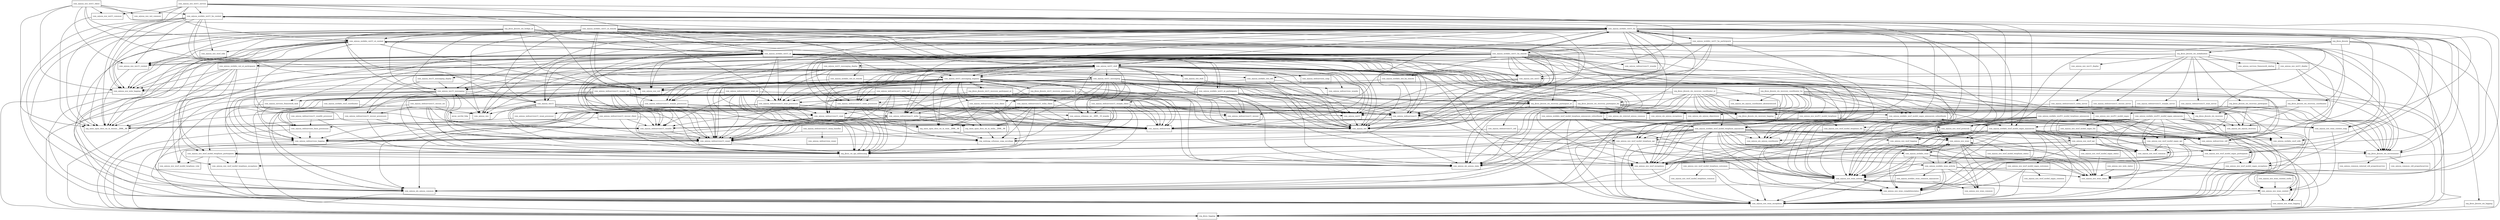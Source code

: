 digraph jbossxts_4_17_21_Final_redhat_2_package_dependencies {
  node [shape = box, fontsize=10.0];
  com_arjuna_mw_wsas -> com_arjuna_mw_wsas_activity;
  com_arjuna_mw_wsas -> com_arjuna_mw_wsas_common;
  com_arjuna_mw_wsas -> com_arjuna_mw_wsas_completionstatus;
  com_arjuna_mw_wsas -> com_arjuna_mw_wsas_exceptions;
  com_arjuna_mw_wsas -> com_arjuna_mw_wsas_status;
  com_arjuna_mw_wsas -> com_arjuna_mwlabs_wsas;
  com_arjuna_mw_wsas_activity -> com_arjuna_mw_wsas_completionstatus;
  com_arjuna_mw_wsas_activity -> com_arjuna_mw_wsas_context;
  com_arjuna_mw_wsas_activity -> com_arjuna_mw_wsas_exceptions;
  com_arjuna_mw_wsas_context -> com_arjuna_mw_wsas;
  com_arjuna_mw_wsas_context -> com_arjuna_mw_wsas_activity;
  com_arjuna_mw_wsas_context -> com_arjuna_mw_wsas_exceptions;
  com_arjuna_mw_wsas_context -> com_arjuna_mw_wsas_logging;
  com_arjuna_mw_wsas_context_corba -> com_arjuna_mw_wsas_context;
  com_arjuna_mw_wsas_context_soap -> com_arjuna_mw_wsas_context;
  com_arjuna_mw_wsas_logging -> org_jboss_logging;
  com_arjuna_mw_wsc11_context -> org_oasis_open_docs_ws_tx_wscoor__2006__06;
  com_arjuna_mw_wsc11_deploy -> com_arjuna_mw_wscf_protocols;
  com_arjuna_mw_wscf_api -> com_arjuna_mw_wsas_activity;
  com_arjuna_mw_wscf_api -> com_arjuna_mw_wsas_completionstatus;
  com_arjuna_mw_wscf_api -> com_arjuna_mw_wsas_exceptions;
  com_arjuna_mw_wscf_api -> com_arjuna_mw_wsas_status;
  com_arjuna_mw_wscf_api -> com_arjuna_mw_wscf_common;
  com_arjuna_mw_wscf_api -> com_arjuna_mw_wscf_exceptions;
  com_arjuna_mw_wscf_exceptions -> com_arjuna_mw_wsas_exceptions;
  com_arjuna_mw_wscf_logging -> com_arjuna_ats_arjuna_common;
  com_arjuna_mw_wscf_logging -> org_jboss_logging;
  com_arjuna_mw_wscf_model_sagas_api -> com_arjuna_mw_wsas_activity;
  com_arjuna_mw_wscf_model_sagas_api -> com_arjuna_mw_wsas_exceptions;
  com_arjuna_mw_wscf_model_sagas_api -> com_arjuna_mw_wsas_status;
  com_arjuna_mw_wscf_model_sagas_api -> com_arjuna_mw_wscf_common;
  com_arjuna_mw_wscf_model_sagas_api -> com_arjuna_mw_wscf_exceptions;
  com_arjuna_mw_wscf_model_sagas_api -> com_arjuna_mw_wscf_model_sagas_exceptions;
  com_arjuna_mw_wscf_model_sagas_api -> com_arjuna_mw_wscf_model_sagas_participants;
  com_arjuna_mw_wscf_model_sagas_exceptions -> com_arjuna_mw_wsas_exceptions;
  com_arjuna_mw_wscf_model_sagas_hls -> com_arjuna_mw_wsas_activity;
  com_arjuna_mw_wscf_model_sagas_hls -> com_arjuna_mw_wscf_api;
  com_arjuna_mw_wscf_model_sagas_hls -> com_arjuna_mw_wscf_model_sagas_api;
  com_arjuna_mw_wscf_model_sagas_outcomes -> com_arjuna_mw_wsas_activity;
  com_arjuna_mw_wscf_model_sagas_outcomes -> com_arjuna_mw_wsas_completionstatus;
  com_arjuna_mw_wscf_model_sagas_outcomes -> com_arjuna_mw_wsas_exceptions;
  com_arjuna_mw_wscf_model_sagas_outcomes -> com_arjuna_mw_wscf_model_sagas_common;
  com_arjuna_mw_wscf_model_sagas_participants -> com_arjuna_ats_arjuna_state;
  com_arjuna_mw_wscf_model_sagas_participants -> com_arjuna_mw_wsas_exceptions;
  com_arjuna_mw_wscf_model_sagas_participants -> com_arjuna_mw_wscf_exceptions;
  com_arjuna_mw_wscf_model_sagas_participants -> com_arjuna_mw_wscf_model_sagas_exceptions;
  com_arjuna_mw_wscf_model_sagas_status -> com_arjuna_mw_wsas_status;
  com_arjuna_mw_wscf_model_twophase_api -> com_arjuna_mw_wsas_activity;
  com_arjuna_mw_wscf_model_twophase_api -> com_arjuna_mw_wsas_exceptions;
  com_arjuna_mw_wscf_model_twophase_api -> com_arjuna_mw_wsas_status;
  com_arjuna_mw_wscf_model_twophase_api -> com_arjuna_mw_wscf_common;
  com_arjuna_mw_wscf_model_twophase_api -> com_arjuna_mw_wscf_exceptions;
  com_arjuna_mw_wscf_model_twophase_api -> com_arjuna_mw_wscf_model_twophase_exceptions;
  com_arjuna_mw_wscf_model_twophase_api -> com_arjuna_mw_wscf_model_twophase_participants;
  com_arjuna_mw_wscf_model_twophase_exceptions -> com_arjuna_mw_wsas_exceptions;
  com_arjuna_mw_wscf_model_twophase_hls -> com_arjuna_mw_wsas_activity;
  com_arjuna_mw_wscf_model_twophase_hls -> com_arjuna_mw_wscf_api;
  com_arjuna_mw_wscf_model_twophase_hls -> com_arjuna_mw_wscf_model_twophase_api;
  com_arjuna_mw_wscf_model_twophase_outcomes -> com_arjuna_mw_wsas_activity;
  com_arjuna_mw_wscf_model_twophase_outcomes -> com_arjuna_mw_wsas_completionstatus;
  com_arjuna_mw_wscf_model_twophase_outcomes -> com_arjuna_mw_wsas_exceptions;
  com_arjuna_mw_wscf_model_twophase_outcomes -> com_arjuna_mw_wscf_model_twophase_common;
  com_arjuna_mw_wscf_model_twophase_participants -> com_arjuna_ats_arjuna_state;
  com_arjuna_mw_wscf_model_twophase_participants -> com_arjuna_mw_wsas_exceptions;
  com_arjuna_mw_wscf_model_twophase_participants -> com_arjuna_mw_wscf_exceptions;
  com_arjuna_mw_wscf_model_twophase_participants -> com_arjuna_mw_wscf_model_twophase_exceptions;
  com_arjuna_mw_wscf_model_twophase_participants -> com_arjuna_mw_wscf_model_twophase_vote;
  com_arjuna_mw_wscf_model_twophase_status -> com_arjuna_mw_wsas_status;
  com_arjuna_mw_wscf_protocols -> com_arjuna_mw_wscf_exceptions;
  com_arjuna_mw_wscf_protocols -> com_arjuna_mw_wscf_logging;
  com_arjuna_mw_wscf_protocols -> com_arjuna_mwlabs_wscf_utils;
  com_arjuna_mw_wscf_protocols -> org_jboss_jbossts_xts_environment;
  com_arjuna_mw_wscf11_model_sagas -> com_arjuna_mw_wsas_exceptions;
  com_arjuna_mw_wscf11_model_sagas -> com_arjuna_mw_wscf_exceptions;
  com_arjuna_mw_wscf11_model_sagas -> com_arjuna_mw_wscf_model_sagas_api;
  com_arjuna_mw_wscf11_model_sagas -> com_arjuna_mw_wscf_model_sagas_hls;
  com_arjuna_mw_wscf11_model_sagas -> com_arjuna_mw_wscf_protocols;
  com_arjuna_mw_wscf11_model_twophase -> com_arjuna_mw_wsas_exceptions;
  com_arjuna_mw_wscf11_model_twophase -> com_arjuna_mw_wscf_exceptions;
  com_arjuna_mw_wscf11_model_twophase -> com_arjuna_mw_wscf_model_twophase_api;
  com_arjuna_mw_wscf11_model_twophase -> com_arjuna_mw_wscf_model_twophase_hls;
  com_arjuna_mw_wscf11_model_twophase -> com_arjuna_mw_wscf_protocols;
  com_arjuna_mw_wst11 -> com_arjuna_mw_wst;
  com_arjuna_mw_wst11 -> com_arjuna_wst;
  com_arjuna_mw_wst11 -> com_arjuna_wst11;
  com_arjuna_mw_wst11_client -> com_arjuna_mw_wsc11_context;
  com_arjuna_mw_wst11_client -> com_arjuna_mw_wst;
  com_arjuna_mw_wst11_client -> com_arjuna_mw_wst_common;
  com_arjuna_mw_wst11_client -> com_arjuna_mw_wst11;
  com_arjuna_mw_wst11_client -> com_arjuna_mw_wst11_common;
  com_arjuna_mw_wst11_client -> com_arjuna_mw_wstx_logging;
  com_arjuna_mw_wst11_client -> com_arjuna_mwlabs_wst11_at_context;
  com_arjuna_mw_wst11_client -> com_arjuna_mwlabs_wst11_ba_context;
  com_arjuna_mw_wst11_client -> org_oasis_open_docs_ws_tx_wscoor__2006__06;
  com_arjuna_mw_wst11_common -> org_oasis_open_docs_ws_tx_wscoor__2006__06;
  com_arjuna_mw_wst11_deploy -> com_arjuna_mw_wst11;
  com_arjuna_mw_wst11_deploy -> com_arjuna_mw_wstx_logging;
  com_arjuna_mw_wst11_deploy -> com_arjuna_webservices_util;
  com_arjuna_mw_wst11_deploy -> org_jboss_jbossts_xts_environment;
  com_arjuna_mw_wst11_service -> com_arjuna_mw_wst;
  com_arjuna_mw_wst11_service -> com_arjuna_mw_wst_common;
  com_arjuna_mw_wst11_service -> com_arjuna_mw_wst11;
  com_arjuna_mw_wst11_service -> com_arjuna_mw_wst11_common;
  com_arjuna_mw_wst11_service -> com_arjuna_mw_wstx_logging;
  com_arjuna_mw_wst11_service -> com_arjuna_mwlabs_wst11_at;
  com_arjuna_mw_wst11_service -> com_arjuna_mwlabs_wst11_at_context;
  com_arjuna_mw_wst11_service -> com_arjuna_mwlabs_wst11_ba;
  com_arjuna_mw_wst11_service -> com_arjuna_mwlabs_wst11_ba_context;
  com_arjuna_mw_wst11_service -> org_oasis_open_docs_ws_tx_wscoor__2006__06;
  com_arjuna_mw_wstx_logging -> org_jboss_logging;
  com_arjuna_mw_wstx_status -> com_arjuna_mw_wsas_status;
  com_arjuna_mwlabs_wsas -> com_arjuna_mw_wsas;
  com_arjuna_mwlabs_wsas -> com_arjuna_mw_wsas_activity;
  com_arjuna_mwlabs_wsas -> com_arjuna_mw_wsas_common;
  com_arjuna_mwlabs_wsas -> com_arjuna_mw_wsas_completionstatus;
  com_arjuna_mwlabs_wsas -> com_arjuna_mw_wsas_exceptions;
  com_arjuna_mwlabs_wsas -> com_arjuna_mw_wsas_logging;
  com_arjuna_mwlabs_wsas -> com_arjuna_mw_wsas_status;
  com_arjuna_mwlabs_wsas -> com_arjuna_mwlabs_wsas_activity;
  com_arjuna_mwlabs_wsas_activity -> com_arjuna_mw_wsas;
  com_arjuna_mwlabs_wsas_activity -> com_arjuna_mw_wsas_activity;
  com_arjuna_mwlabs_wsas_activity -> com_arjuna_mw_wsas_common;
  com_arjuna_mwlabs_wsas_activity -> com_arjuna_mw_wsas_completionstatus;
  com_arjuna_mwlabs_wsas_activity -> com_arjuna_mw_wsas_exceptions;
  com_arjuna_mwlabs_wsas_activity -> com_arjuna_mw_wsas_logging;
  com_arjuna_mwlabs_wsas_activity -> com_arjuna_mw_wsas_status;
  com_arjuna_mwlabs_wsas_activity -> com_arjuna_mwlabs_wsas_common_arjunacore;
  com_arjuna_mwlabs_wsas_common_arjunacore -> com_arjuna_ats_arjuna_common;
  com_arjuna_mwlabs_wsas_common_arjunacore -> com_arjuna_mw_wsas_common;
  com_arjuna_mwlabs_wscf_coordinator -> com_arjuna_mw_wsas_exceptions;
  com_arjuna_mwlabs_wscf_coordinator -> com_arjuna_wsc;
  com_arjuna_mwlabs_wscf_model_sagas_arjunacore -> com_arjuna_ats_arjuna_common;
  com_arjuna_mwlabs_wscf_model_sagas_arjunacore -> com_arjuna_ats_arjuna_coordinator;
  com_arjuna_mwlabs_wscf_model_sagas_arjunacore -> com_arjuna_ats_arjuna_state;
  com_arjuna_mwlabs_wscf_model_sagas_arjunacore -> com_arjuna_mw_wsas;
  com_arjuna_mwlabs_wscf_model_sagas_arjunacore -> com_arjuna_mw_wsas_activity;
  com_arjuna_mwlabs_wscf_model_sagas_arjunacore -> com_arjuna_mw_wsas_completionstatus;
  com_arjuna_mwlabs_wscf_model_sagas_arjunacore -> com_arjuna_mw_wsas_exceptions;
  com_arjuna_mwlabs_wscf_model_sagas_arjunacore -> com_arjuna_mw_wsas_status;
  com_arjuna_mwlabs_wscf_model_sagas_arjunacore -> com_arjuna_mw_wscf_common;
  com_arjuna_mwlabs_wscf_model_sagas_arjunacore -> com_arjuna_mw_wscf_exceptions;
  com_arjuna_mwlabs_wscf_model_sagas_arjunacore -> com_arjuna_mw_wscf_logging;
  com_arjuna_mwlabs_wscf_model_sagas_arjunacore -> com_arjuna_mw_wscf_model_sagas_api;
  com_arjuna_mwlabs_wscf_model_sagas_arjunacore -> com_arjuna_mw_wscf_model_sagas_exceptions;
  com_arjuna_mwlabs_wscf_model_sagas_arjunacore -> com_arjuna_mw_wscf_model_sagas_outcomes;
  com_arjuna_mwlabs_wscf_model_sagas_arjunacore -> com_arjuna_mw_wscf_model_sagas_participants;
  com_arjuna_mwlabs_wscf_model_sagas_arjunacore -> com_arjuna_mw_wscf_model_sagas_status;
  com_arjuna_mwlabs_wscf_model_sagas_arjunacore -> com_arjuna_mwlabs_wsas;
  com_arjuna_mwlabs_wscf_model_sagas_arjunacore -> com_arjuna_mwlabs_wsas_activity;
  com_arjuna_mwlabs_wscf_model_sagas_arjunacore -> com_arjuna_mwlabs_wscf_model_sagas_arjunacore_subordinate;
  com_arjuna_mwlabs_wscf_model_sagas_arjunacore -> com_arjuna_webservices_util;
  com_arjuna_mwlabs_wscf_model_sagas_arjunacore_subordinate -> com_arjuna_ats_arjuna_common;
  com_arjuna_mwlabs_wscf_model_sagas_arjunacore_subordinate -> com_arjuna_mw_wsas_activity;
  com_arjuna_mwlabs_wscf_model_sagas_arjunacore_subordinate -> com_arjuna_mw_wsas_completionstatus;
  com_arjuna_mwlabs_wscf_model_sagas_arjunacore_subordinate -> com_arjuna_mw_wsas_exceptions;
  com_arjuna_mwlabs_wscf_model_sagas_arjunacore_subordinate -> com_arjuna_mwlabs_wscf_model_sagas_arjunacore;
  com_arjuna_mwlabs_wscf_model_twophase_arjunacore -> com_arjuna_ats_arjuna_common;
  com_arjuna_mwlabs_wscf_model_twophase_arjunacore -> com_arjuna_ats_arjuna_coordinator;
  com_arjuna_mwlabs_wscf_model_twophase_arjunacore -> com_arjuna_ats_arjuna_state;
  com_arjuna_mwlabs_wscf_model_twophase_arjunacore -> com_arjuna_mw_wsas;
  com_arjuna_mwlabs_wscf_model_twophase_arjunacore -> com_arjuna_mw_wsas_activity;
  com_arjuna_mwlabs_wscf_model_twophase_arjunacore -> com_arjuna_mw_wsas_completionstatus;
  com_arjuna_mwlabs_wscf_model_twophase_arjunacore -> com_arjuna_mw_wsas_exceptions;
  com_arjuna_mwlabs_wscf_model_twophase_arjunacore -> com_arjuna_mw_wsas_status;
  com_arjuna_mwlabs_wscf_model_twophase_arjunacore -> com_arjuna_mw_wscf_common;
  com_arjuna_mwlabs_wscf_model_twophase_arjunacore -> com_arjuna_mw_wscf_exceptions;
  com_arjuna_mwlabs_wscf_model_twophase_arjunacore -> com_arjuna_mw_wscf_logging;
  com_arjuna_mwlabs_wscf_model_twophase_arjunacore -> com_arjuna_mw_wscf_model_twophase_api;
  com_arjuna_mwlabs_wscf_model_twophase_arjunacore -> com_arjuna_mw_wscf_model_twophase_exceptions;
  com_arjuna_mwlabs_wscf_model_twophase_arjunacore -> com_arjuna_mw_wscf_model_twophase_outcomes;
  com_arjuna_mwlabs_wscf_model_twophase_arjunacore -> com_arjuna_mw_wscf_model_twophase_participants;
  com_arjuna_mwlabs_wscf_model_twophase_arjunacore -> com_arjuna_mw_wscf_model_twophase_status;
  com_arjuna_mwlabs_wscf_model_twophase_arjunacore -> com_arjuna_mw_wscf_model_twophase_vote;
  com_arjuna_mwlabs_wscf_model_twophase_arjunacore -> com_arjuna_mwlabs_wsas;
  com_arjuna_mwlabs_wscf_model_twophase_arjunacore -> com_arjuna_mwlabs_wsas_activity;
  com_arjuna_mwlabs_wscf_model_twophase_arjunacore -> com_arjuna_mwlabs_wscf_model_twophase_arjunacore_subordinate;
  com_arjuna_mwlabs_wscf_model_twophase_arjunacore -> com_arjuna_webservices_util;
  com_arjuna_mwlabs_wscf_model_twophase_arjunacore_subordinate -> com_arjuna_ats_arjuna_common;
  com_arjuna_mwlabs_wscf_model_twophase_arjunacore_subordinate -> com_arjuna_ats_arjuna_state;
  com_arjuna_mwlabs_wscf_model_twophase_arjunacore_subordinate -> com_arjuna_mw_wsas_activity;
  com_arjuna_mwlabs_wscf_model_twophase_arjunacore_subordinate -> com_arjuna_mw_wsas_completionstatus;
  com_arjuna_mwlabs_wscf_model_twophase_arjunacore_subordinate -> com_arjuna_mw_wsas_exceptions;
  com_arjuna_mwlabs_wscf_model_twophase_arjunacore_subordinate -> com_arjuna_mwlabs_wscf_model_twophase_arjunacore;
  com_arjuna_mwlabs_wscf11_model_sagas_arjunacore -> com_arjuna_mw_wsas;
  com_arjuna_mwlabs_wscf11_model_sagas_arjunacore -> com_arjuna_mw_wsas_activity;
  com_arjuna_mwlabs_wscf11_model_sagas_arjunacore -> com_arjuna_mw_wsas_completionstatus;
  com_arjuna_mwlabs_wscf11_model_sagas_arjunacore -> com_arjuna_mw_wsas_context;
  com_arjuna_mwlabs_wscf11_model_sagas_arjunacore -> com_arjuna_mw_wsas_context_soap;
  com_arjuna_mwlabs_wscf11_model_sagas_arjunacore -> com_arjuna_mw_wsas_exceptions;
  com_arjuna_mwlabs_wscf11_model_sagas_arjunacore -> com_arjuna_mw_wsas_status;
  com_arjuna_mwlabs_wscf11_model_sagas_arjunacore -> com_arjuna_mw_wscf_api;
  com_arjuna_mwlabs_wscf11_model_sagas_arjunacore -> com_arjuna_mw_wscf_common;
  com_arjuna_mwlabs_wscf11_model_sagas_arjunacore -> com_arjuna_mw_wscf_exceptions;
  com_arjuna_mwlabs_wscf11_model_sagas_arjunacore -> com_arjuna_mw_wscf_model_sagas_api;
  com_arjuna_mwlabs_wscf11_model_sagas_arjunacore -> com_arjuna_mw_wscf_model_sagas_hls;
  com_arjuna_mwlabs_wscf11_model_sagas_arjunacore -> com_arjuna_mw_wscf_protocols;
  com_arjuna_mwlabs_wscf11_model_sagas_arjunacore -> com_arjuna_mwlabs_wscf_model_sagas_arjunacore;
  com_arjuna_mwlabs_wscf11_model_sagas_arjunacore -> com_arjuna_mwlabs_wscf_utils;
  com_arjuna_mwlabs_wscf11_model_twophase_arjunacore -> com_arjuna_mw_wsas;
  com_arjuna_mwlabs_wscf11_model_twophase_arjunacore -> com_arjuna_mw_wsas_activity;
  com_arjuna_mwlabs_wscf11_model_twophase_arjunacore -> com_arjuna_mw_wsas_completionstatus;
  com_arjuna_mwlabs_wscf11_model_twophase_arjunacore -> com_arjuna_mw_wsas_context;
  com_arjuna_mwlabs_wscf11_model_twophase_arjunacore -> com_arjuna_mw_wsas_context_soap;
  com_arjuna_mwlabs_wscf11_model_twophase_arjunacore -> com_arjuna_mw_wsas_exceptions;
  com_arjuna_mwlabs_wscf11_model_twophase_arjunacore -> com_arjuna_mw_wsas_status;
  com_arjuna_mwlabs_wscf11_model_twophase_arjunacore -> com_arjuna_mw_wscf_api;
  com_arjuna_mwlabs_wscf11_model_twophase_arjunacore -> com_arjuna_mw_wscf_common;
  com_arjuna_mwlabs_wscf11_model_twophase_arjunacore -> com_arjuna_mw_wscf_exceptions;
  com_arjuna_mwlabs_wscf11_model_twophase_arjunacore -> com_arjuna_mw_wscf_model_twophase_api;
  com_arjuna_mwlabs_wscf11_model_twophase_arjunacore -> com_arjuna_mw_wscf_model_twophase_hls;
  com_arjuna_mwlabs_wscf11_model_twophase_arjunacore -> com_arjuna_mw_wscf_protocols;
  com_arjuna_mwlabs_wscf11_model_twophase_arjunacore -> com_arjuna_mwlabs_wscf_model_twophase_arjunacore;
  com_arjuna_mwlabs_wscf11_model_twophase_arjunacore -> com_arjuna_mwlabs_wscf_utils;
  com_arjuna_mwlabs_wst_at_participants -> com_arjuna_ats_arjuna_state;
  com_arjuna_mwlabs_wst_at_participants -> com_arjuna_mw_wsas_exceptions;
  com_arjuna_mwlabs_wst_at_participants -> com_arjuna_mw_wscf_exceptions;
  com_arjuna_mwlabs_wst_at_participants -> com_arjuna_mw_wscf_model_twophase_exceptions;
  com_arjuna_mwlabs_wst_at_participants -> com_arjuna_mw_wscf_model_twophase_participants;
  com_arjuna_mwlabs_wst_at_participants -> com_arjuna_mw_wscf_model_twophase_vote;
  com_arjuna_mwlabs_wst_at_participants -> com_arjuna_mw_wstx_logging;
  com_arjuna_mwlabs_wst_at_participants -> com_arjuna_mwlabs_wst_util;
  com_arjuna_mwlabs_wst_at_participants -> com_arjuna_wst;
  com_arjuna_mwlabs_wst_at_participants -> com_arjuna_wst_stub;
  com_arjuna_mwlabs_wst_at_remote -> com_arjuna_mw_wst;
  com_arjuna_mwlabs_wst_at_remote -> com_arjuna_wst;
  com_arjuna_mwlabs_wst_ba_remote -> com_arjuna_mw_wst;
  com_arjuna_mwlabs_wst_ba_remote -> com_arjuna_wst;
  com_arjuna_mwlabs_wst_util -> com_arjuna_ats_arjuna_state;
  com_arjuna_mwlabs_wst_util -> com_arjuna_mw_wstx_logging;
  com_arjuna_mwlabs_wst_util -> com_arjuna_webservices_util;
  com_arjuna_mwlabs_wst_util -> com_arjuna_wst;
  com_arjuna_mwlabs_wst11_at -> com_arjuna_ats_arjuna_common;
  com_arjuna_mwlabs_wst11_at -> com_arjuna_mw_wsas_activity;
  com_arjuna_mwlabs_wst11_at -> com_arjuna_mw_wsas_exceptions;
  com_arjuna_mwlabs_wst11_at -> com_arjuna_mw_wsc11_context;
  com_arjuna_mwlabs_wst11_at -> com_arjuna_mw_wscf_common;
  com_arjuna_mwlabs_wst11_at -> com_arjuna_mw_wscf_exceptions;
  com_arjuna_mwlabs_wst11_at -> com_arjuna_mw_wscf_model_twophase_api;
  com_arjuna_mwlabs_wst11_at -> com_arjuna_mw_wscf_model_twophase_participants;
  com_arjuna_mwlabs_wst11_at -> com_arjuna_mw_wscf11_model_twophase;
  com_arjuna_mwlabs_wst11_at -> com_arjuna_mw_wst;
  com_arjuna_mwlabs_wst11_at -> com_arjuna_mw_wstx_logging;
  com_arjuna_mwlabs_wst11_at -> com_arjuna_mwlabs_wscf_coordinator;
  com_arjuna_mwlabs_wst11_at -> com_arjuna_mwlabs_wscf_model_twophase_arjunacore;
  com_arjuna_mwlabs_wst11_at -> com_arjuna_mwlabs_wscf_model_twophase_arjunacore_subordinate;
  com_arjuna_mwlabs_wst11_at -> com_arjuna_mwlabs_wscf_utils;
  com_arjuna_mwlabs_wst11_at -> com_arjuna_mwlabs_wst_at_participants;
  com_arjuna_mwlabs_wst11_at -> com_arjuna_mwlabs_wst11_at_context;
  com_arjuna_mwlabs_wst11_at -> com_arjuna_mwlabs_wst11_at_participants;
  com_arjuna_mwlabs_wst11_at -> com_arjuna_webservices11;
  com_arjuna_mwlabs_wst11_at -> com_arjuna_webservices11_wsarj;
  com_arjuna_mwlabs_wst11_at -> com_arjuna_webservices11_wsat;
  com_arjuna_mwlabs_wst11_at -> com_arjuna_webservices11_wsat_processors;
  com_arjuna_mwlabs_wst11_at -> com_arjuna_webservices11_wscoor;
  com_arjuna_mwlabs_wst11_at -> com_arjuna_wsc;
  com_arjuna_mwlabs_wst11_at -> com_arjuna_wsc11;
  com_arjuna_mwlabs_wst11_at -> com_arjuna_wsc11_messaging;
  com_arjuna_mwlabs_wst11_at -> com_arjuna_wst;
  com_arjuna_mwlabs_wst11_at -> com_arjuna_wst11;
  com_arjuna_mwlabs_wst11_at -> com_arjuna_wst11_messaging_engines;
  com_arjuna_mwlabs_wst11_at -> com_arjuna_wst11_stub;
  com_arjuna_mwlabs_wst11_at -> org_oasis_open_docs_ws_tx_wscoor__2006__06;
  com_arjuna_mwlabs_wst11_at_context -> com_arjuna_ats_arjuna_common;
  com_arjuna_mwlabs_wst11_at_context -> com_arjuna_ats_arjuna_coordinator;
  com_arjuna_mwlabs_wst11_at_context -> com_arjuna_mw_wsas;
  com_arjuna_mwlabs_wst11_at_context -> com_arjuna_mw_wsas_activity;
  com_arjuna_mwlabs_wst11_at_context -> com_arjuna_mw_wsas_context;
  com_arjuna_mwlabs_wst11_at_context -> com_arjuna_mw_wsas_context_soap;
  com_arjuna_mwlabs_wst11_at_context -> com_arjuna_mw_wsas_exceptions;
  com_arjuna_mwlabs_wst11_at_context -> com_arjuna_mw_wsc11_context;
  com_arjuna_mwlabs_wst11_at_context -> com_arjuna_mw_wscf_utils;
  com_arjuna_mwlabs_wst11_at_context -> com_arjuna_mw_wst;
  com_arjuna_mwlabs_wst11_at_context -> com_arjuna_mw_wstx_logging;
  com_arjuna_mwlabs_wst11_at_context -> com_arjuna_mwlabs_wscf_model_twophase_arjunacore;
  com_arjuna_mwlabs_wst11_at_context -> com_arjuna_mwlabs_wst11_at;
  com_arjuna_mwlabs_wst11_at_context -> com_arjuna_webservices11_wsaddr;
  com_arjuna_mwlabs_wst11_at_context -> org_oasis_open_docs_ws_tx_wscoor__2006__06;
  com_arjuna_mwlabs_wst11_at_participants -> com_arjuna_mw_wsas_activity;
  com_arjuna_mwlabs_wst11_at_participants -> com_arjuna_mw_wsas_exceptions;
  com_arjuna_mwlabs_wst11_at_participants -> com_arjuna_mw_wscf_exceptions;
  com_arjuna_mwlabs_wst11_at_participants -> com_arjuna_mw_wscf_model_twophase_api;
  com_arjuna_mwlabs_wst11_at_participants -> com_arjuna_mw_wscf_model_twophase_exceptions;
  com_arjuna_mwlabs_wst11_at_participants -> com_arjuna_mw_wscf_model_twophase_participants;
  com_arjuna_mwlabs_wst11_at_participants -> com_arjuna_mwlabs_wst11_at;
  com_arjuna_mwlabs_wst11_at_participants -> com_arjuna_webservices11_wsat_processors;
  com_arjuna_mwlabs_wst11_at_participants -> com_arjuna_wst;
  com_arjuna_mwlabs_wst11_at_participants -> com_arjuna_wst11;
  com_arjuna_mwlabs_wst11_at_remote -> com_arjuna_mw_wsc11_context;
  com_arjuna_mwlabs_wst11_at_remote -> com_arjuna_mw_wst;
  com_arjuna_mwlabs_wst11_at_remote -> com_arjuna_mw_wst11;
  com_arjuna_mwlabs_wst11_at_remote -> com_arjuna_mw_wstx_logging;
  com_arjuna_mwlabs_wst11_at_remote -> com_arjuna_mwlabs_wst_at_remote;
  com_arjuna_mwlabs_wst11_at_remote -> com_arjuna_mwlabs_wst11_at;
  com_arjuna_mwlabs_wst11_at_remote -> com_arjuna_mwlabs_wst11_at_context;
  com_arjuna_mwlabs_wst11_at_remote -> com_arjuna_webservices;
  com_arjuna_mwlabs_wst11_at_remote -> com_arjuna_webservices11;
  com_arjuna_mwlabs_wst11_at_remote -> com_arjuna_webservices11_wsarj;
  com_arjuna_mwlabs_wst11_at_remote -> com_arjuna_webservices11_wsat;
  com_arjuna_mwlabs_wst11_at_remote -> com_arjuna_webservices11_wsat_processors;
  com_arjuna_mwlabs_wst11_at_remote -> com_arjuna_wsc;
  com_arjuna_mwlabs_wst11_at_remote -> com_arjuna_wsc11;
  com_arjuna_mwlabs_wst11_at_remote -> com_arjuna_wsc11_messaging;
  com_arjuna_mwlabs_wst11_at_remote -> com_arjuna_wst;
  com_arjuna_mwlabs_wst11_at_remote -> com_arjuna_wst11_messaging_engines;
  com_arjuna_mwlabs_wst11_at_remote -> com_arjuna_wst11_stub;
  com_arjuna_mwlabs_wst11_at_remote -> org_jboss_jbossts_xts_environment;
  com_arjuna_mwlabs_wst11_at_remote -> org_oasis_open_docs_ws_tx_wscoor__2006__06;
  com_arjuna_mwlabs_wst11_ba -> com_arjuna_ats_arjuna_common;
  com_arjuna_mwlabs_wst11_ba -> com_arjuna_mw_wsas_activity;
  com_arjuna_mwlabs_wst11_ba -> com_arjuna_mw_wsas_exceptions;
  com_arjuna_mwlabs_wst11_ba -> com_arjuna_mw_wsc11_context;
  com_arjuna_mwlabs_wst11_ba -> com_arjuna_mw_wscf_common;
  com_arjuna_mwlabs_wst11_ba -> com_arjuna_mw_wscf_exceptions;
  com_arjuna_mwlabs_wst11_ba -> com_arjuna_mw_wscf_model_sagas_api;
  com_arjuna_mwlabs_wst11_ba -> com_arjuna_mw_wscf_model_sagas_exceptions;
  com_arjuna_mwlabs_wst11_ba -> com_arjuna_mw_wscf_model_sagas_participants;
  com_arjuna_mwlabs_wst11_ba -> com_arjuna_mw_wscf11_model_sagas;
  com_arjuna_mwlabs_wst11_ba -> com_arjuna_mw_wst;
  com_arjuna_mwlabs_wst11_ba -> com_arjuna_mw_wstx_logging;
  com_arjuna_mwlabs_wst11_ba -> com_arjuna_mwlabs_wscf_model_sagas_arjunacore;
  com_arjuna_mwlabs_wst11_ba -> com_arjuna_mwlabs_wscf_model_sagas_arjunacore_subordinate;
  com_arjuna_mwlabs_wst11_ba -> com_arjuna_mwlabs_wscf_utils;
  com_arjuna_mwlabs_wst11_ba -> com_arjuna_mwlabs_wst11_ba_context;
  com_arjuna_mwlabs_wst11_ba -> com_arjuna_mwlabs_wst11_ba_participants;
  com_arjuna_mwlabs_wst11_ba -> com_arjuna_mwlabs_wst11_ba_remote;
  com_arjuna_mwlabs_wst11_ba -> com_arjuna_webservices11;
  com_arjuna_mwlabs_wst11_ba -> com_arjuna_webservices11_wsarj;
  com_arjuna_mwlabs_wst11_ba -> com_arjuna_webservices11_wsarjtx;
  com_arjuna_mwlabs_wst11_ba -> com_arjuna_webservices11_wsarjtx_processors;
  com_arjuna_mwlabs_wst11_ba -> com_arjuna_webservices11_wsba;
  com_arjuna_mwlabs_wst11_ba -> com_arjuna_webservices11_wsba_processors;
  com_arjuna_mwlabs_wst11_ba -> com_arjuna_webservices11_wscoor;
  com_arjuna_mwlabs_wst11_ba -> com_arjuna_wsc;
  com_arjuna_mwlabs_wst11_ba -> com_arjuna_wsc11;
  com_arjuna_mwlabs_wst11_ba -> com_arjuna_wsc11_messaging;
  com_arjuna_mwlabs_wst11_ba -> com_arjuna_wst;
  com_arjuna_mwlabs_wst11_ba -> com_arjuna_wst11;
  com_arjuna_mwlabs_wst11_ba -> com_arjuna_wst11_messaging_engines;
  com_arjuna_mwlabs_wst11_ba -> com_arjuna_wst11_stub;
  com_arjuna_mwlabs_wst11_ba -> org_oasis_open_docs_ws_tx_wscoor__2006__06;
  com_arjuna_mwlabs_wst11_ba_context -> com_arjuna_ats_arjuna_common;
  com_arjuna_mwlabs_wst11_ba_context -> com_arjuna_ats_arjuna_coordinator;
  com_arjuna_mwlabs_wst11_ba_context -> com_arjuna_mw_wsas;
  com_arjuna_mwlabs_wst11_ba_context -> com_arjuna_mw_wsas_activity;
  com_arjuna_mwlabs_wst11_ba_context -> com_arjuna_mw_wsas_context;
  com_arjuna_mwlabs_wst11_ba_context -> com_arjuna_mw_wsas_context_soap;
  com_arjuna_mwlabs_wst11_ba_context -> com_arjuna_mw_wsas_exceptions;
  com_arjuna_mwlabs_wst11_ba_context -> com_arjuna_mw_wsc11_context;
  com_arjuna_mwlabs_wst11_ba_context -> com_arjuna_mw_wscf_utils;
  com_arjuna_mwlabs_wst11_ba_context -> com_arjuna_mw_wst;
  com_arjuna_mwlabs_wst11_ba_context -> com_arjuna_mw_wstx_logging;
  com_arjuna_mwlabs_wst11_ba_context -> com_arjuna_mwlabs_wscf_model_sagas_arjunacore;
  com_arjuna_mwlabs_wst11_ba_context -> com_arjuna_mwlabs_wst11_ba;
  com_arjuna_mwlabs_wst11_ba_context -> com_arjuna_webservices11_wsaddr;
  com_arjuna_mwlabs_wst11_ba_context -> org_oasis_open_docs_ws_tx_wscoor__2006__06;
  com_arjuna_mwlabs_wst11_ba_participants -> com_arjuna_ats_arjuna_state;
  com_arjuna_mwlabs_wst11_ba_participants -> com_arjuna_mw_wsas_exceptions;
  com_arjuna_mwlabs_wst11_ba_participants -> com_arjuna_mw_wscf_exceptions;
  com_arjuna_mwlabs_wst11_ba_participants -> com_arjuna_mw_wscf_model_sagas_exceptions;
  com_arjuna_mwlabs_wst11_ba_participants -> com_arjuna_mw_wscf_model_sagas_participants;
  com_arjuna_mwlabs_wst11_ba_participants -> com_arjuna_mwlabs_wst_util;
  com_arjuna_mwlabs_wst11_ba_participants -> com_arjuna_mwlabs_wst11_ba;
  com_arjuna_mwlabs_wst11_ba_participants -> com_arjuna_mwlabs_wst11_ba_remote;
  com_arjuna_mwlabs_wst11_ba_participants -> com_arjuna_wst;
  com_arjuna_mwlabs_wst11_ba_participants -> com_arjuna_wst11;
  com_arjuna_mwlabs_wst11_ba_remote -> com_arjuna_mw_wsas_activity;
  com_arjuna_mwlabs_wst11_ba_remote -> com_arjuna_mw_wsas_exceptions;
  com_arjuna_mwlabs_wst11_ba_remote -> com_arjuna_mw_wsc11_context;
  com_arjuna_mwlabs_wst11_ba_remote -> com_arjuna_mw_wscf_exceptions;
  com_arjuna_mwlabs_wst11_ba_remote -> com_arjuna_mw_wscf_model_sagas_api;
  com_arjuna_mwlabs_wst11_ba_remote -> com_arjuna_mw_wscf11_model_sagas;
  com_arjuna_mwlabs_wst11_ba_remote -> com_arjuna_mw_wst;
  com_arjuna_mwlabs_wst11_ba_remote -> com_arjuna_mw_wst11;
  com_arjuna_mwlabs_wst11_ba_remote -> com_arjuna_mw_wstx_logging;
  com_arjuna_mwlabs_wst11_ba_remote -> com_arjuna_mwlabs_wscf_model_sagas_arjunacore_subordinate;
  com_arjuna_mwlabs_wst11_ba_remote -> com_arjuna_mwlabs_wst_ba_remote;
  com_arjuna_mwlabs_wst11_ba_remote -> com_arjuna_mwlabs_wst11_ba;
  com_arjuna_mwlabs_wst11_ba_remote -> com_arjuna_mwlabs_wst11_ba_context;
  com_arjuna_mwlabs_wst11_ba_remote -> com_arjuna_webservices;
  com_arjuna_mwlabs_wst11_ba_remote -> com_arjuna_webservices11;
  com_arjuna_mwlabs_wst11_ba_remote -> com_arjuna_webservices11_wsarj;
  com_arjuna_mwlabs_wst11_ba_remote -> com_arjuna_webservices11_wsarjtx;
  com_arjuna_mwlabs_wst11_ba_remote -> com_arjuna_webservices11_wsba;
  com_arjuna_mwlabs_wst11_ba_remote -> com_arjuna_webservices11_wsba_processors;
  com_arjuna_mwlabs_wst11_ba_remote -> com_arjuna_wsc;
  com_arjuna_mwlabs_wst11_ba_remote -> com_arjuna_wsc11;
  com_arjuna_mwlabs_wst11_ba_remote -> com_arjuna_wsc11_messaging;
  com_arjuna_mwlabs_wst11_ba_remote -> com_arjuna_wst;
  com_arjuna_mwlabs_wst11_ba_remote -> com_arjuna_wst11;
  com_arjuna_mwlabs_wst11_ba_remote -> com_arjuna_wst11_messaging_engines;
  com_arjuna_mwlabs_wst11_ba_remote -> com_arjuna_wst11_stub;
  com_arjuna_mwlabs_wst11_ba_remote -> org_jboss_jbossts_xts_environment;
  com_arjuna_mwlabs_wst11_ba_remote -> org_oasis_open_docs_ws_tx_wscoor__2006__06;
  com_arjuna_schemas_ws__2005__10_wsarjtx -> org_xmlsoap_schemas_soap_envelope;
  com_arjuna_services_framework_task -> com_arjuna_webservices_logging;
  com_arjuna_services_framework_task -> org_jboss_logging;
  com_arjuna_webservices -> com_arjuna_webservices_logging;
  com_arjuna_webservices -> com_arjuna_webservices_util;
  com_arjuna_webservices_base_processors -> com_arjuna_webservices_logging;
  com_arjuna_webservices_base_processors -> org_jboss_logging;
  com_arjuna_webservices_logging -> org_jboss_logging;
  com_arjuna_webservices_util -> org_jboss_jbossts_xts_environment;
  com_arjuna_webservices11 -> com_arjuna_webservices;
  com_arjuna_webservices11 -> com_arjuna_webservices_util;
  com_arjuna_webservices11 -> org_xmlsoap_schemas_soap_envelope;
  com_arjuna_webservices11_util -> com_arjuna_webservices_logging;
  com_arjuna_webservices11_util -> com_arjuna_webservices_util;
  com_arjuna_webservices11_wsaddr -> com_arjuna_webservices11_wsarj;
  com_arjuna_webservices11_wsaddr -> com_arjuna_wsc11_messaging;
  com_arjuna_webservices11_wsaddr -> org_jboss_ws_api_addressing;
  com_arjuna_webservices11_wsaddr_processor -> com_arjuna_webservices_base_processors;
  com_arjuna_webservices11_wsaddr_processor -> org_jboss_ws_api_addressing;
  com_arjuna_webservices11_wsarj -> org_jboss_ws_api_addressing;
  com_arjuna_webservices11_wsarj_handler -> com_arjuna_webservices_wsarj;
  com_arjuna_webservices11_wsarj_handler -> com_arjuna_webservices11_wsarj;
  com_arjuna_webservices11_wsarj_processor -> com_arjuna_webservices_base_processors;
  com_arjuna_webservices11_wsarj_processor -> com_arjuna_webservices11_wsarj;
  com_arjuna_webservices11_wsarjtx_client -> com_arjuna_schemas_ws__2005__10_wsarjtx;
  com_arjuna_webservices11_wsarjtx_client -> com_arjuna_webservices;
  com_arjuna_webservices11_wsarjtx_client -> com_arjuna_webservices11;
  com_arjuna_webservices11_wsarjtx_client -> com_arjuna_webservices11_wsaddr;
  com_arjuna_webservices11_wsarjtx_client -> com_arjuna_webservices11_wsarj;
  com_arjuna_webservices11_wsarjtx_client -> org_jboss_ws_api_addressing;
  com_arjuna_webservices11_wsarjtx_client -> org_xmlsoap_schemas_soap_envelope;
  com_arjuna_webservices11_wsarjtx_processors -> com_arjuna_schemas_ws__2005__10_wsarjtx;
  com_arjuna_webservices11_wsarjtx_processors -> com_arjuna_webservices;
  com_arjuna_webservices11_wsarjtx_processors -> com_arjuna_webservices_base_processors;
  com_arjuna_webservices11_wsarjtx_processors -> com_arjuna_webservices11_wsarj;
  com_arjuna_webservices11_wsarjtx_processors -> com_arjuna_webservices11_wsarj_processor;
  com_arjuna_webservices11_wsarjtx_processors -> com_arjuna_wst11;
  com_arjuna_webservices11_wsarjtx_processors -> org_jboss_ws_api_addressing;
  com_arjuna_webservices11_wsarjtx_sei -> com_arjuna_schemas_ws__2005__10_wsarjtx;
  com_arjuna_webservices11_wsarjtx_sei -> com_arjuna_services_framework_task;
  com_arjuna_webservices11_wsarjtx_sei -> com_arjuna_webservices;
  com_arjuna_webservices11_wsarjtx_sei -> com_arjuna_webservices11;
  com_arjuna_webservices11_wsarjtx_sei -> com_arjuna_webservices11_wsaddr;
  com_arjuna_webservices11_wsarjtx_sei -> com_arjuna_webservices11_wsarj;
  com_arjuna_webservices11_wsarjtx_sei -> com_arjuna_webservices11_wsarjtx_processors;
  com_arjuna_webservices11_wsarjtx_sei -> javax_servlet_http;
  com_arjuna_webservices11_wsarjtx_sei -> org_jboss_ws_api_addressing;
  com_arjuna_webservices11_wsarjtx_sei -> org_xmlsoap_schemas_soap_envelope;
  com_arjuna_webservices11_wsarjtx_server -> com_arjuna_webservices11;
  com_arjuna_webservices11_wsarjtx_server -> org_jboss_jbossts_xts_environment;
  com_arjuna_webservices11_wsat -> com_arjuna_webservices;
  com_arjuna_webservices11_wsat -> com_arjuna_webservices_logging;
  com_arjuna_webservices11_wsat -> com_arjuna_webservices_util;
  com_arjuna_webservices11_wsat -> com_arjuna_webservices11_wsarj;
  com_arjuna_webservices11_wsat -> org_jboss_ws_api_addressing;
  com_arjuna_webservices11_wsat -> org_oasis_open_docs_ws_tx_wsat__2006__06;
  com_arjuna_webservices11_wsat_client -> com_arjuna_webservices;
  com_arjuna_webservices11_wsat_client -> com_arjuna_webservices11;
  com_arjuna_webservices11_wsat_client -> com_arjuna_webservices11_wsaddr;
  com_arjuna_webservices11_wsat_client -> com_arjuna_webservices11_wsarj;
  com_arjuna_webservices11_wsat_client -> org_jboss_ws_api_addressing;
  com_arjuna_webservices11_wsat_client -> org_oasis_open_docs_ws_tx_wsat__2006__06;
  com_arjuna_webservices11_wsat_client -> org_xmlsoap_schemas_soap_envelope;
  com_arjuna_webservices11_wsat_processors -> com_arjuna_webservices;
  com_arjuna_webservices11_wsat_processors -> com_arjuna_webservices_base_processors;
  com_arjuna_webservices11_wsat_processors -> com_arjuna_webservices11_wsarj;
  com_arjuna_webservices11_wsat_processors -> com_arjuna_webservices11_wsarj_processor;
  com_arjuna_webservices11_wsat_processors -> com_arjuna_webservices11_wsat;
  com_arjuna_webservices11_wsat_processors -> com_arjuna_wst11;
  com_arjuna_webservices11_wsat_processors -> org_jboss_ws_api_addressing;
  com_arjuna_webservices11_wsat_processors -> org_oasis_open_docs_ws_tx_wsat__2006__06;
  com_arjuna_webservices11_wsat_sei -> com_arjuna_services_framework_task;
  com_arjuna_webservices11_wsat_sei -> com_arjuna_webservices;
  com_arjuna_webservices11_wsat_sei -> com_arjuna_webservices11;
  com_arjuna_webservices11_wsat_sei -> com_arjuna_webservices11_wsaddr;
  com_arjuna_webservices11_wsat_sei -> com_arjuna_webservices11_wsarj;
  com_arjuna_webservices11_wsat_sei -> com_arjuna_webservices11_wsat_processors;
  com_arjuna_webservices11_wsat_sei -> org_jboss_ws_api_addressing;
  com_arjuna_webservices11_wsat_sei -> org_oasis_open_docs_ws_tx_wsat__2006__06;
  com_arjuna_webservices11_wsat_sei -> org_xmlsoap_schemas_soap_envelope;
  com_arjuna_webservices11_wsat_server -> com_arjuna_webservices11;
  com_arjuna_webservices11_wsat_server -> org_jboss_jbossts_xts_environment;
  com_arjuna_webservices11_wsba -> com_arjuna_webservices;
  com_arjuna_webservices11_wsba -> com_arjuna_webservices_logging;
  com_arjuna_webservices11_wsba -> com_arjuna_webservices_util;
  com_arjuna_webservices11_wsba -> com_arjuna_webservices11_wsarj;
  com_arjuna_webservices11_wsba -> org_jboss_ws_api_addressing;
  com_arjuna_webservices11_wsba -> org_oasis_open_docs_ws_tx_wsba__2006__06;
  com_arjuna_webservices11_wsba_client -> com_arjuna_webservices;
  com_arjuna_webservices11_wsba_client -> com_arjuna_webservices11;
  com_arjuna_webservices11_wsba_client -> com_arjuna_webservices11_wsaddr;
  com_arjuna_webservices11_wsba_client -> com_arjuna_webservices11_wsarj;
  com_arjuna_webservices11_wsba_client -> org_jboss_ws_api_addressing;
  com_arjuna_webservices11_wsba_client -> org_oasis_open_docs_ws_tx_wsba__2006__06;
  com_arjuna_webservices11_wsba_client -> org_xmlsoap_schemas_soap_envelope;
  com_arjuna_webservices11_wsba_processors -> com_arjuna_webservices;
  com_arjuna_webservices11_wsba_processors -> com_arjuna_webservices11_wsarj;
  com_arjuna_webservices11_wsba_processors -> com_arjuna_webservices11_wsba;
  com_arjuna_webservices11_wsba_processors -> org_jboss_ws_api_addressing;
  com_arjuna_webservices11_wsba_processors -> org_oasis_open_docs_ws_tx_wsba__2006__06;
  com_arjuna_webservices11_wsba_sei -> com_arjuna_services_framework_task;
  com_arjuna_webservices11_wsba_sei -> com_arjuna_webservices;
  com_arjuna_webservices11_wsba_sei -> com_arjuna_webservices11;
  com_arjuna_webservices11_wsba_sei -> com_arjuna_webservices11_wsaddr;
  com_arjuna_webservices11_wsba_sei -> com_arjuna_webservices11_wsarj;
  com_arjuna_webservices11_wsba_sei -> com_arjuna_webservices11_wsba_processors;
  com_arjuna_webservices11_wsba_sei -> org_jboss_ws_api_addressing;
  com_arjuna_webservices11_wsba_sei -> org_oasis_open_docs_ws_tx_wsba__2006__06;
  com_arjuna_webservices11_wsba_sei -> org_xmlsoap_schemas_soap_envelope;
  com_arjuna_webservices11_wsba_server -> com_arjuna_webservices11;
  com_arjuna_webservices11_wsba_server -> org_jboss_jbossts_xts_environment;
  com_arjuna_webservices11_wscoor_client -> com_arjuna_webservices;
  com_arjuna_webservices11_wscoor_client -> com_arjuna_webservices11_wsaddr;
  com_arjuna_webservices11_wscoor_client -> org_jboss_ws_api_addressing;
  com_arjuna_webservices11_wscoor_client -> org_oasis_open_docs_ws_tx_wscoor__2006__06;
  com_arjuna_webservices11_wscoor_processors -> com_arjuna_webservices11_wsarj;
  com_arjuna_webservices11_wscoor_processors -> org_jboss_ws_api_addressing;
  com_arjuna_webservices11_wscoor_processors -> org_oasis_open_docs_ws_tx_wscoor__2006__06;
  com_arjuna_webservices11_wscoor_sei -> com_arjuna_webservices11_wsaddr;
  com_arjuna_webservices11_wscoor_sei -> com_arjuna_webservices11_wsarj;
  com_arjuna_webservices11_wscoor_sei -> com_arjuna_webservices11_wscoor_processors;
  com_arjuna_webservices11_wscoor_sei -> javax_servlet_http;
  com_arjuna_webservices11_wscoor_sei -> org_jboss_ws_api_addressing;
  com_arjuna_webservices11_wscoor_sei -> org_oasis_open_docs_ws_tx_wscoor__2006__06;
  com_arjuna_webservices11_wscoor_server -> com_arjuna_webservices11;
  com_arjuna_webservices11_wscoor_server -> org_jboss_jbossts_xts_environment;
  com_arjuna_wsc11 -> com_arjuna_webservices;
  com_arjuna_wsc11 -> com_arjuna_webservices11;
  com_arjuna_wsc11 -> com_arjuna_webservices11_wsaddr;
  com_arjuna_wsc11 -> com_arjuna_webservices11_wsarj;
  com_arjuna_wsc11 -> com_arjuna_webservices11_wscoor;
  com_arjuna_wsc11 -> com_arjuna_webservices11_wscoor_client;
  com_arjuna_wsc11 -> com_arjuna_wsc;
  com_arjuna_wsc11 -> org_jboss_ws_api_addressing;
  com_arjuna_wsc11 -> org_oasis_open_docs_ws_tx_wscoor__2006__06;
  com_arjuna_wsc11_messaging -> com_arjuna_webservices;
  com_arjuna_wsc11_messaging -> com_arjuna_webservices_logging;
  com_arjuna_wsc11_messaging -> com_arjuna_webservices11_wsarj;
  com_arjuna_wsc11_messaging -> com_arjuna_webservices11_wscoor;
  com_arjuna_wsc11_messaging -> com_arjuna_webservices11_wscoor_processors;
  com_arjuna_wsc11_messaging -> com_arjuna_wsc;
  com_arjuna_wsc11_messaging -> com_arjuna_wsc11;
  com_arjuna_wsc11_messaging -> org_jboss_logging;
  com_arjuna_wsc11_messaging -> org_jboss_ws_api_addressing;
  com_arjuna_wsc11_messaging -> org_oasis_open_docs_ws_tx_wscoor__2006__06;
  com_arjuna_wsc11_messaging_deploy -> com_arjuna_webservices11_wscoor_processors;
  com_arjuna_wsc11_messaging_deploy -> com_arjuna_wsc11_messaging;
  com_arjuna_wst -> com_arjuna_ats_arjuna_state;
  com_arjuna_wst_stub -> com_arjuna_wst;
  com_arjuna_wst11 -> com_arjuna_wst;
  com_arjuna_wst11_messaging -> com_arjuna_schemas_ws__2005__10_wsarjtx;
  com_arjuna_wst11_messaging -> com_arjuna_webservices;
  com_arjuna_wst11_messaging -> com_arjuna_webservices_base_processors;
  com_arjuna_wst11_messaging -> com_arjuna_webservices_logging;
  com_arjuna_wst11_messaging -> com_arjuna_webservices_wsarjtx;
  com_arjuna_wst11_messaging -> com_arjuna_webservices11;
  com_arjuna_wst11_messaging -> com_arjuna_webservices11_wsaddr;
  com_arjuna_wst11_messaging -> com_arjuna_webservices11_wsarj;
  com_arjuna_wst11_messaging -> com_arjuna_webservices11_wsarjtx_client;
  com_arjuna_wst11_messaging -> com_arjuna_webservices11_wsarjtx_processors;
  com_arjuna_wst11_messaging -> com_arjuna_webservices11_wsat;
  com_arjuna_wst11_messaging -> com_arjuna_webservices11_wsat_client;
  com_arjuna_wst11_messaging -> com_arjuna_webservices11_wsat_processors;
  com_arjuna_wst11_messaging -> com_arjuna_webservices11_wsba;
  com_arjuna_wst11_messaging -> com_arjuna_webservices11_wsba_client;
  com_arjuna_wst11_messaging -> com_arjuna_webservices11_wsba_processors;
  com_arjuna_wst11_messaging -> com_arjuna_webservices11_wscoor;
  com_arjuna_wst11_messaging -> com_arjuna_wsc11_messaging;
  com_arjuna_wst11_messaging -> com_arjuna_wst;
  com_arjuna_wst11_messaging -> com_arjuna_wst11;
  com_arjuna_wst11_messaging -> org_jboss_jbossts_xts_recovery_participant_at;
  com_arjuna_wst11_messaging -> org_jboss_jbossts_xts_recovery_participant_ba;
  com_arjuna_wst11_messaging -> org_jboss_logging;
  com_arjuna_wst11_messaging -> org_jboss_ws_api_addressing;
  com_arjuna_wst11_messaging -> org_oasis_open_docs_ws_tx_wsat__2006__06;
  com_arjuna_wst11_messaging -> org_oasis_open_docs_ws_tx_wsba__2006__06;
  com_arjuna_wst11_messaging_deploy -> com_arjuna_webservices11_wsarjtx_processors;
  com_arjuna_wst11_messaging_deploy -> com_arjuna_webservices11_wsat_processors;
  com_arjuna_wst11_messaging_deploy -> com_arjuna_webservices11_wsba_processors;
  com_arjuna_wst11_messaging_deploy -> com_arjuna_wst11_messaging;
  com_arjuna_wst11_messaging_engines -> com_arjuna_webservices;
  com_arjuna_wst11_messaging_engines -> com_arjuna_webservices_logging;
  com_arjuna_wst11_messaging_engines -> com_arjuna_webservices_util;
  com_arjuna_wst11_messaging_engines -> com_arjuna_webservices11;
  com_arjuna_wst11_messaging_engines -> com_arjuna_webservices11_wsaddr;
  com_arjuna_wst11_messaging_engines -> com_arjuna_webservices11_wsarj;
  com_arjuna_wst11_messaging_engines -> com_arjuna_webservices11_wsat;
  com_arjuna_wst11_messaging_engines -> com_arjuna_webservices11_wsat_client;
  com_arjuna_wst11_messaging_engines -> com_arjuna_webservices11_wsat_processors;
  com_arjuna_wst11_messaging_engines -> com_arjuna_webservices11_wsba;
  com_arjuna_wst11_messaging_engines -> com_arjuna_webservices11_wsba_client;
  com_arjuna_wst11_messaging_engines -> com_arjuna_webservices11_wsba_processors;
  com_arjuna_wst11_messaging_engines -> com_arjuna_webservices11_wscoor;
  com_arjuna_wst11_messaging_engines -> com_arjuna_wsc11_messaging;
  com_arjuna_wst11_messaging_engines -> com_arjuna_wst;
  com_arjuna_wst11_messaging_engines -> com_arjuna_wst11;
  com_arjuna_wst11_messaging_engines -> org_jboss_jbossts_xts_recovery_participant_at;
  com_arjuna_wst11_messaging_engines -> org_jboss_jbossts_xts_recovery_participant_ba;
  com_arjuna_wst11_messaging_engines -> org_jboss_jbossts_xts11_recovery_participant_at;
  com_arjuna_wst11_messaging_engines -> org_jboss_jbossts_xts11_recovery_participant_ba;
  com_arjuna_wst11_messaging_engines -> org_jboss_logging;
  com_arjuna_wst11_messaging_engines -> org_jboss_ws_api_addressing;
  com_arjuna_wst11_messaging_engines -> org_oasis_open_docs_ws_tx_wsat__2006__06;
  com_arjuna_wst11_messaging_engines -> org_oasis_open_docs_ws_tx_wsba__2006__06;
  com_arjuna_wst11_stub -> com_arjuna_ats_arjuna_common;
  com_arjuna_wst11_stub -> com_arjuna_ats_arjuna_state;
  com_arjuna_wst11_stub -> com_arjuna_mw_wsas_exceptions;
  com_arjuna_wst11_stub -> com_arjuna_mwlabs_wscf_model_sagas_arjunacore_subordinate;
  com_arjuna_wst11_stub -> com_arjuna_mwlabs_wscf_model_twophase_arjunacore_subordinate;
  com_arjuna_wst11_stub -> com_arjuna_schemas_ws__2005__10_wsarjtx;
  com_arjuna_wst11_stub -> com_arjuna_webservices;
  com_arjuna_wst11_stub -> com_arjuna_webservices_logging;
  com_arjuna_wst11_stub -> com_arjuna_webservices_soap;
  com_arjuna_wst11_stub -> com_arjuna_webservices_wsarjtx;
  com_arjuna_wst11_stub -> com_arjuna_webservices11;
  com_arjuna_wst11_stub -> com_arjuna_webservices11_util;
  com_arjuna_wst11_stub -> com_arjuna_webservices11_wsaddr;
  com_arjuna_wst11_stub -> com_arjuna_webservices11_wsarj;
  com_arjuna_wst11_stub -> com_arjuna_webservices11_wsarjtx_client;
  com_arjuna_wst11_stub -> com_arjuna_webservices11_wsarjtx_processors;
  com_arjuna_wst11_stub -> com_arjuna_webservices11_wsat;
  com_arjuna_wst11_stub -> com_arjuna_webservices11_wsat_client;
  com_arjuna_wst11_stub -> com_arjuna_webservices11_wsat_processors;
  com_arjuna_wst11_stub -> com_arjuna_webservices11_wsba;
  com_arjuna_wst11_stub -> com_arjuna_webservices11_wsba_processors;
  com_arjuna_wst11_stub -> com_arjuna_wsc11_messaging;
  com_arjuna_wst11_stub -> com_arjuna_wst;
  com_arjuna_wst11_stub -> com_arjuna_wst_stub;
  com_arjuna_wst11_stub -> com_arjuna_wst11;
  com_arjuna_wst11_stub -> com_arjuna_wst11_messaging;
  com_arjuna_wst11_stub -> com_arjuna_wst11_messaging_engines;
  com_arjuna_wst11_stub -> org_jboss_jbossts_xts_recovery_participant_at;
  com_arjuna_wst11_stub -> org_jboss_jbossts_xts_recovery_participant_ba;
  com_arjuna_wst11_stub -> org_jboss_ws_api_addressing;
  com_arjuna_wst11_stub -> org_oasis_open_docs_ws_tx_wsat__2006__06;
  org_jboss_jbossts -> com_arjuna_mwlabs_wsas_activity;
  org_jboss_jbossts -> com_arjuna_services_framework_task;
  org_jboss_jbossts -> org_jboss_jbossts_xts_environment;
  org_jboss_jbossts -> org_jboss_jbossts_xts_initialisation;
  org_jboss_jbossts -> org_jboss_jbossts_xts_logging;
  org_jboss_jbossts -> org_jboss_jbossts_xts_recovery_coordinator;
  org_jboss_jbossts -> org_jboss_logging;
  org_jboss_jbossts_xts_bridge_at -> com_arjuna_ats_arjuna_common;
  org_jboss_jbossts_xts_bridge_at -> com_arjuna_mw_wst;
  org_jboss_jbossts_xts_bridge_at -> com_arjuna_mwlabs_wscf_model_twophase_arjunacore_subordinate;
  org_jboss_jbossts_xts_bridge_at -> com_arjuna_mwlabs_wst11_at;
  org_jboss_jbossts_xts_bridge_at -> com_arjuna_mwlabs_wst11_at_context;
  org_jboss_jbossts_xts_bridge_at -> com_arjuna_wsc11;
  org_jboss_jbossts_xts_bridge_at -> com_arjuna_wst;
  org_jboss_jbossts_xts_bridge_at -> org_jboss_jbossts_xts_recovery_participant_at;
  org_jboss_jbossts_xts_bridge_at -> org_oasis_open_docs_ws_tx_wscoor__2006__06;
  org_jboss_jbossts_xts_environment -> com_arjuna_common_internal_util_propertyservice;
  org_jboss_jbossts_xts_environment -> com_arjuna_common_util_propertyservice;
  org_jboss_jbossts_xts_initialisation -> com_arjuna_mw_wsc11_deploy;
  org_jboss_jbossts_xts_initialisation -> com_arjuna_mw_wst11_deploy;
  org_jboss_jbossts_xts_initialisation -> com_arjuna_services_framework_startup;
  org_jboss_jbossts_xts_initialisation -> com_arjuna_webservices11_wsarjtx_server;
  org_jboss_jbossts_xts_initialisation -> com_arjuna_webservices11_wsat_server;
  org_jboss_jbossts_xts_initialisation -> com_arjuna_webservices11_wsba_server;
  org_jboss_jbossts_xts_initialisation -> com_arjuna_webservices11_wscoor_server;
  org_jboss_jbossts_xts_initialisation -> com_arjuna_wsc11_messaging_deploy;
  org_jboss_jbossts_xts_initialisation -> com_arjuna_wst11_messaging_deploy;
  org_jboss_jbossts_xts_initialisation -> org_jboss_jbossts_xts_recovery_coordinator;
  org_jboss_jbossts_xts_initialisation -> org_jboss_jbossts_xts_recovery_participant;
  org_jboss_jbossts_xts_logging -> org_jboss_logging;
  org_jboss_jbossts_xts_recovery -> com_arjuna_ats_arjuna_recovery;
  org_jboss_jbossts_xts_recovery_coordinator -> com_arjuna_ats_arjuna_recovery;
  org_jboss_jbossts_xts_recovery_coordinator -> org_jboss_jbossts_xts_environment;
  org_jboss_jbossts_xts_recovery_coordinator -> org_jboss_jbossts_xts_recovery;
  org_jboss_jbossts_xts_recovery_coordinator -> org_jboss_jbossts_xts_recovery_logging;
  org_jboss_jbossts_xts_recovery_coordinator_at -> com_arjuna_ats_arjuna_common;
  org_jboss_jbossts_xts_recovery_coordinator_at -> com_arjuna_ats_arjuna_coordinator;
  org_jboss_jbossts_xts_recovery_coordinator_at -> com_arjuna_ats_arjuna_coordinator_abstractrecord;
  org_jboss_jbossts_xts_recovery_coordinator_at -> com_arjuna_ats_arjuna_exceptions;
  org_jboss_jbossts_xts_recovery_coordinator_at -> com_arjuna_ats_arjuna_objectstore;
  org_jboss_jbossts_xts_recovery_coordinator_at -> com_arjuna_ats_arjuna_recovery;
  org_jboss_jbossts_xts_recovery_coordinator_at -> com_arjuna_ats_arjuna_state;
  org_jboss_jbossts_xts_recovery_coordinator_at -> com_arjuna_ats_internal_arjuna_common;
  org_jboss_jbossts_xts_recovery_coordinator_at -> com_arjuna_mwlabs_wscf_model_twophase_arjunacore;
  org_jboss_jbossts_xts_recovery_coordinator_at -> com_arjuna_mwlabs_wscf_model_twophase_arjunacore_subordinate;
  org_jboss_jbossts_xts_recovery_coordinator_at -> org_jboss_jbossts_xts_recovery;
  org_jboss_jbossts_xts_recovery_coordinator_at -> org_jboss_jbossts_xts_recovery_logging;
  org_jboss_jbossts_xts_recovery_coordinator_at -> org_jboss_jbossts_xts_recovery_participant_at;
  org_jboss_jbossts_xts_recovery_coordinator_at -> org_jboss_logging;
  org_jboss_jbossts_xts_recovery_coordinator_ba -> com_arjuna_ats_arjuna_common;
  org_jboss_jbossts_xts_recovery_coordinator_ba -> com_arjuna_ats_arjuna_coordinator;
  org_jboss_jbossts_xts_recovery_coordinator_ba -> com_arjuna_ats_arjuna_coordinator_abstractrecord;
  org_jboss_jbossts_xts_recovery_coordinator_ba -> com_arjuna_ats_arjuna_exceptions;
  org_jboss_jbossts_xts_recovery_coordinator_ba -> com_arjuna_ats_arjuna_objectstore;
  org_jboss_jbossts_xts_recovery_coordinator_ba -> com_arjuna_ats_arjuna_recovery;
  org_jboss_jbossts_xts_recovery_coordinator_ba -> com_arjuna_ats_arjuna_state;
  org_jboss_jbossts_xts_recovery_coordinator_ba -> com_arjuna_ats_internal_arjuna_common;
  org_jboss_jbossts_xts_recovery_coordinator_ba -> com_arjuna_mwlabs_wscf_model_sagas_arjunacore;
  org_jboss_jbossts_xts_recovery_coordinator_ba -> com_arjuna_mwlabs_wscf_model_sagas_arjunacore_subordinate;
  org_jboss_jbossts_xts_recovery_coordinator_ba -> org_jboss_jbossts_xts_recovery;
  org_jboss_jbossts_xts_recovery_coordinator_ba -> org_jboss_jbossts_xts_recovery_logging;
  org_jboss_jbossts_xts_recovery_coordinator_ba -> org_jboss_jbossts_xts_recovery_participant_ba;
  org_jboss_jbossts_xts_recovery_coordinator_ba -> org_jboss_logging;
  org_jboss_jbossts_xts_recovery_logging -> com_arjuna_ats_arjuna_common;
  org_jboss_jbossts_xts_recovery_logging -> org_jboss_logging;
  org_jboss_jbossts_xts_recovery_participant -> com_arjuna_ats_arjuna_recovery;
  org_jboss_jbossts_xts_recovery_participant -> org_jboss_jbossts_xts_environment;
  org_jboss_jbossts_xts_recovery_participant -> org_jboss_jbossts_xts_recovery;
  org_jboss_jbossts_xts_recovery_participant -> org_jboss_jbossts_xts_recovery_logging;
  org_jboss_jbossts_xts_recovery_participant_at -> com_arjuna_ats_arjuna_common;
  org_jboss_jbossts_xts_recovery_participant_at -> com_arjuna_ats_arjuna_exceptions;
  org_jboss_jbossts_xts_recovery_participant_at -> com_arjuna_ats_arjuna_objectstore;
  org_jboss_jbossts_xts_recovery_participant_at -> com_arjuna_ats_arjuna_state;
  org_jboss_jbossts_xts_recovery_participant_at -> com_arjuna_ats_internal_arjuna_common;
  org_jboss_jbossts_xts_recovery_participant_at -> com_arjuna_mwlabs_wscf_model_twophase_arjunacore_subordinate;
  org_jboss_jbossts_xts_recovery_participant_at -> com_arjuna_webservices_logging;
  org_jboss_jbossts_xts_recovery_participant_at -> com_arjuna_wst;
  org_jboss_jbossts_xts_recovery_participant_at -> org_jboss_jbossts_xts_recovery;
  org_jboss_jbossts_xts_recovery_participant_at -> org_jboss_jbossts_xts_recovery_logging;
  org_jboss_jbossts_xts_recovery_participant_at -> org_jboss_logging;
  org_jboss_jbossts_xts_recovery_participant_ba -> com_arjuna_ats_arjuna_common;
  org_jboss_jbossts_xts_recovery_participant_ba -> com_arjuna_ats_arjuna_exceptions;
  org_jboss_jbossts_xts_recovery_participant_ba -> com_arjuna_ats_arjuna_objectstore;
  org_jboss_jbossts_xts_recovery_participant_ba -> com_arjuna_ats_arjuna_state;
  org_jboss_jbossts_xts_recovery_participant_ba -> com_arjuna_ats_internal_arjuna_common;
  org_jboss_jbossts_xts_recovery_participant_ba -> com_arjuna_mwlabs_wscf_model_sagas_arjunacore_subordinate;
  org_jboss_jbossts_xts_recovery_participant_ba -> com_arjuna_webservices_logging;
  org_jboss_jbossts_xts_recovery_participant_ba -> com_arjuna_wst;
  org_jboss_jbossts_xts_recovery_participant_ba -> org_jboss_jbossts_xts_recovery;
  org_jboss_jbossts_xts_recovery_participant_ba -> org_jboss_jbossts_xts_recovery_logging;
  org_jboss_jbossts_xts_recovery_participant_ba -> org_jboss_logging;
  org_jboss_jbossts_xts11_recovery_participant_at -> com_arjuna_ats_arjuna_state;
  org_jboss_jbossts_xts11_recovery_participant_at -> com_arjuna_webservices11_wsat;
  org_jboss_jbossts_xts11_recovery_participant_at -> com_arjuna_webservices11_wsat_processors;
  org_jboss_jbossts_xts11_recovery_participant_at -> com_arjuna_wst;
  org_jboss_jbossts_xts11_recovery_participant_at -> com_arjuna_wst11_messaging_engines;
  org_jboss_jbossts_xts11_recovery_participant_at -> org_jboss_jbossts_xts_recovery_participant_at;
  org_jboss_jbossts_xts11_recovery_participant_ba -> com_arjuna_ats_arjuna_state;
  org_jboss_jbossts_xts11_recovery_participant_ba -> com_arjuna_webservices11_wsba;
  org_jboss_jbossts_xts11_recovery_participant_ba -> com_arjuna_webservices11_wsba_processors;
  org_jboss_jbossts_xts11_recovery_participant_ba -> com_arjuna_wst;
  org_jboss_jbossts_xts11_recovery_participant_ba -> com_arjuna_wst11_messaging_engines;
  org_jboss_jbossts_xts11_recovery_participant_ba -> org_jboss_jbossts_xts_recovery_participant_ba;
  org_oasis_open_docs_ws_tx_wsat__2006__06 -> org_xmlsoap_schemas_soap_envelope;
  org_oasis_open_docs_ws_tx_wsba__2006__06 -> org_xmlsoap_schemas_soap_envelope;
}
